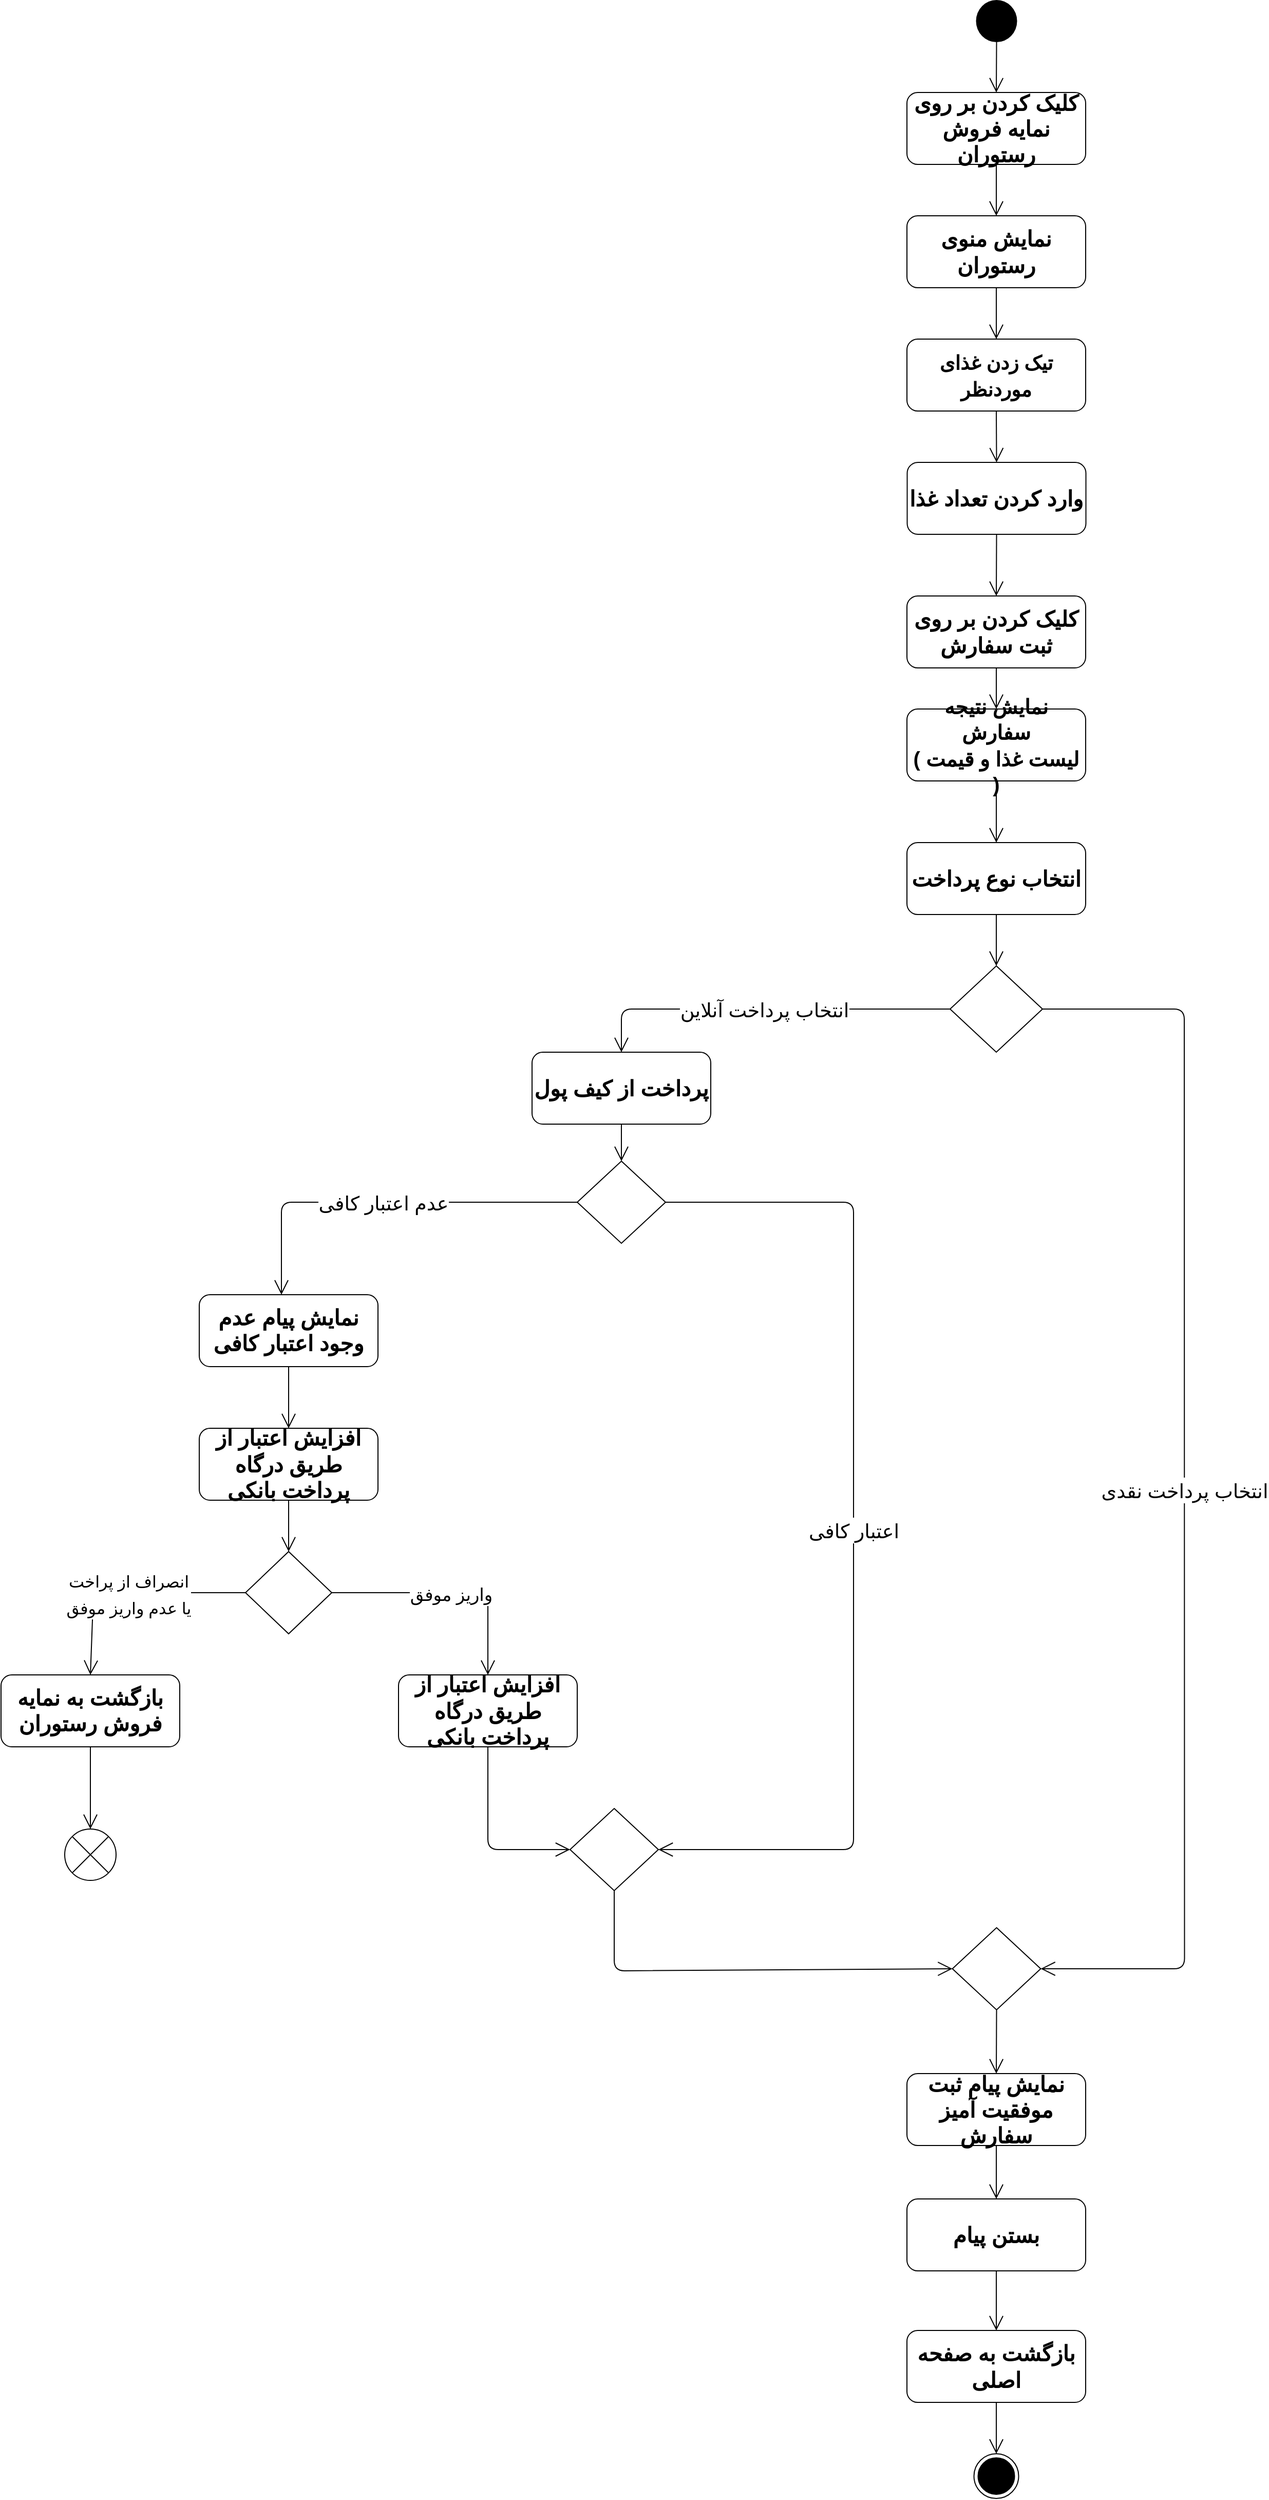 <mxfile version="13.11.0" type="github">
  <diagram name="Page-1" id="e7e014a7-5840-1c2e-5031-d8a46d1fe8dd">
    <mxGraphModel dx="2595" dy="4750" grid="1" gridSize="10" guides="1" tooltips="1" connect="1" arrows="1" fold="1" page="1" pageScale="1" pageWidth="2339" pageHeight="3300" background="#ffffff" math="0" shadow="0">
      <root>
        <mxCell id="0" />
        <mxCell id="1" parent="0" />
        <mxCell id="H85ItWtwwnXYT-WH__-k-42" value="" style="ellipse;fillColor=#000000;strokeColor=none;aspect=fixed;" parent="1" vertex="1">
          <mxGeometry x="1529.25" y="-2790" width="40" height="41.03" as="geometry" />
        </mxCell>
        <mxCell id="H85ItWtwwnXYT-WH__-k-43" value="نمایش منوی رستوران" style="shape=rect;html=1;rounded=1;whiteSpace=wrap;align=center;fontSize=21;fontStyle=1" parent="1" vertex="1">
          <mxGeometry x="1462" y="-2580" width="174" height="70" as="geometry" />
        </mxCell>
        <mxCell id="H85ItWtwwnXYT-WH__-k-44" value="" style="endArrow=open;endFill=1;endSize=12;html=1;fontSize=21;exitX=0.5;exitY=1;exitDx=0;exitDy=0;entryX=0.5;entryY=0;entryDx=0;entryDy=0;" parent="1" source="H85ItWtwwnXYT-WH__-k-42" target="H85ItWtwwnXYT-WH__-k-51" edge="1">
          <mxGeometry width="160" relative="1" as="geometry">
            <mxPoint x="1574" y="-2420" as="sourcePoint" />
            <mxPoint x="1734" y="-2420" as="targetPoint" />
          </mxGeometry>
        </mxCell>
        <mxCell id="H85ItWtwwnXYT-WH__-k-45" value="" style="endArrow=open;endFill=1;endSize=12;html=1;fontSize=21;exitX=0.5;exitY=1;exitDx=0;exitDy=0;entryX=0.5;entryY=0;entryDx=0;entryDy=0;" parent="1" source="H85ItWtwwnXYT-WH__-k-43" target="H85ItWtwwnXYT-WH__-k-47" edge="1">
          <mxGeometry width="160" relative="1" as="geometry">
            <mxPoint x="1548.5" y="-2470" as="sourcePoint" />
            <mxPoint x="1549" y="-2420" as="targetPoint" />
          </mxGeometry>
        </mxCell>
        <mxCell id="H85ItWtwwnXYT-WH__-k-46" value="" style="endArrow=open;endFill=1;endSize=12;html=1;fontSize=21;exitX=0.5;exitY=1;exitDx=0;exitDy=0;entryX=0.5;entryY=0;entryDx=0;entryDy=0;" parent="1" source="H85ItWtwwnXYT-WH__-k-47" target="H85ItWtwwnXYT-WH__-k-63" edge="1">
          <mxGeometry width="160" relative="1" as="geometry">
            <mxPoint x="1549" y="-2340" as="sourcePoint" />
            <mxPoint x="1549" y="-2270" as="targetPoint" />
          </mxGeometry>
        </mxCell>
        <mxCell id="H85ItWtwwnXYT-WH__-k-47" value="&lt;span style=&quot;font-size: 19px&quot;&gt;تیک زدن غذای موردنظر&lt;/span&gt;" style="shape=rect;html=1;rounded=1;whiteSpace=wrap;align=center;fontSize=21;fontStyle=1" parent="1" vertex="1">
          <mxGeometry x="1462" y="-2460" width="174" height="70" as="geometry" />
        </mxCell>
        <mxCell id="H85ItWtwwnXYT-WH__-k-48" value="" style="ellipse;html=1;shape=endState;fillColor=#000000;strokeColor=#000000;aspect=fixed;" parent="1" vertex="1">
          <mxGeometry x="1527.25" y="-402" width="43.5" height="43.5" as="geometry" />
        </mxCell>
        <mxCell id="H85ItWtwwnXYT-WH__-k-49" value="&lt;font style=&quot;font-size: 21px&quot;&gt;کلیک کردن بر روی ثبت سفارش&lt;/font&gt;" style="shape=rect;html=1;rounded=1;whiteSpace=wrap;align=center;fontSize=21;fontStyle=1" parent="1" vertex="1">
          <mxGeometry x="1462" y="-2210" width="174" height="70" as="geometry" />
        </mxCell>
        <mxCell id="H85ItWtwwnXYT-WH__-k-50" value="&lt;font style=&quot;font-size: 19px&quot;&gt;انتخاب پرداخت آنلاین&lt;/font&gt;" style="endArrow=open;endFill=1;endSize=12;html=1;fontSize=21;exitX=0;exitY=0.5;exitDx=0;exitDy=0;entryX=0.5;entryY=0;entryDx=0;entryDy=0;" parent="1" source="H85ItWtwwnXYT-WH__-k-59" target="H85ItWtwwnXYT-WH__-k-55" edge="1">
          <mxGeometry width="160" relative="1" as="geometry">
            <mxPoint x="1462" y="-1808" as="sourcePoint" />
            <mxPoint x="1887" y="-2070" as="targetPoint" />
            <Array as="points">
              <mxPoint x="1184" y="-1808" />
            </Array>
          </mxGeometry>
        </mxCell>
        <mxCell id="H85ItWtwwnXYT-WH__-k-51" value="کلیک کردن بر روی نمایه فروش رستوران" style="shape=rect;html=1;rounded=1;whiteSpace=wrap;align=center;fontSize=21;fontStyle=1" parent="1" vertex="1">
          <mxGeometry x="1462" y="-2700" width="174" height="70" as="geometry" />
        </mxCell>
        <mxCell id="H85ItWtwwnXYT-WH__-k-52" value="" style="endArrow=open;endFill=1;endSize=12;html=1;fontSize=21;exitX=0.5;exitY=1;exitDx=0;exitDy=0;entryX=0.5;entryY=0;entryDx=0;entryDy=0;" parent="1" source="H85ItWtwwnXYT-WH__-k-51" target="H85ItWtwwnXYT-WH__-k-43" edge="1">
          <mxGeometry width="160" relative="1" as="geometry">
            <mxPoint x="1559" y="-2748.97" as="sourcePoint" />
            <mxPoint x="1559" y="-2690" as="targetPoint" />
          </mxGeometry>
        </mxCell>
        <mxCell id="H85ItWtwwnXYT-WH__-k-53" value="&lt;span style=&quot;font-size: 20px&quot;&gt;نمایش نتیجه سفارش&lt;br&gt;( لیست غذا و قیمت )&lt;br&gt;&lt;/span&gt;" style="shape=rect;html=1;rounded=1;whiteSpace=wrap;align=center;fontSize=21;fontStyle=1" parent="1" vertex="1">
          <mxGeometry x="1462" y="-2100" width="174" height="70" as="geometry" />
        </mxCell>
        <mxCell id="H85ItWtwwnXYT-WH__-k-54" value="&lt;font style=&quot;font-size: 21px&quot;&gt;انتخاب نوع پرداخت&lt;/font&gt;" style="shape=rect;html=1;rounded=1;whiteSpace=wrap;align=center;fontSize=21;fontStyle=1" parent="1" vertex="1">
          <mxGeometry x="1462" y="-1970" width="174" height="70" as="geometry" />
        </mxCell>
        <mxCell id="H85ItWtwwnXYT-WH__-k-55" value="&lt;font style=&quot;font-size: 21px&quot;&gt;پرداخت از کیف پول&lt;/font&gt;" style="shape=rect;html=1;rounded=1;whiteSpace=wrap;align=center;fontSize=21;fontStyle=1" parent="1" vertex="1">
          <mxGeometry x="1097" y="-1766" width="174" height="70" as="geometry" />
        </mxCell>
        <mxCell id="H85ItWtwwnXYT-WH__-k-56" value="" style="endArrow=open;endFill=1;endSize=12;html=1;fontSize=21;exitX=0.5;exitY=1;exitDx=0;exitDy=0;entryX=0.5;entryY=0;entryDx=0;entryDy=0;" parent="1" source="H85ItWtwwnXYT-WH__-k-53" target="H85ItWtwwnXYT-WH__-k-54" edge="1">
          <mxGeometry width="160" relative="1" as="geometry">
            <mxPoint x="1929.0" y="-2090" as="sourcePoint" />
            <mxPoint x="1939" y="-2030" as="targetPoint" />
          </mxGeometry>
        </mxCell>
        <mxCell id="H85ItWtwwnXYT-WH__-k-58" value="" style="endArrow=open;endFill=1;endSize=12;html=1;fontSize=21;exitX=0.5;exitY=1;exitDx=0;exitDy=0;entryX=0.5;entryY=0;entryDx=0;entryDy=0;" parent="1" source="H85ItWtwwnXYT-WH__-k-49" target="H85ItWtwwnXYT-WH__-k-53" edge="1">
          <mxGeometry width="160" relative="1" as="geometry">
            <mxPoint x="1579.0" y="-2119" as="sourcePoint" />
            <mxPoint x="1559" y="-2000" as="targetPoint" />
          </mxGeometry>
        </mxCell>
        <mxCell id="H85ItWtwwnXYT-WH__-k-59" value="" style="rhombus;" parent="1" vertex="1">
          <mxGeometry x="1504" y="-1850" width="90" height="84" as="geometry" />
        </mxCell>
        <mxCell id="H85ItWtwwnXYT-WH__-k-62" value="" style="endArrow=open;endFill=1;endSize=12;html=1;fontSize=21;exitX=0.5;exitY=1;exitDx=0;exitDy=0;entryX=0.5;entryY=0;entryDx=0;entryDy=0;" parent="1" source="H85ItWtwwnXYT-WH__-k-54" target="H85ItWtwwnXYT-WH__-k-59" edge="1">
          <mxGeometry width="160" relative="1" as="geometry">
            <mxPoint x="1548" y="-1850" as="sourcePoint" />
            <mxPoint x="1548" y="-1780" as="targetPoint" />
          </mxGeometry>
        </mxCell>
        <mxCell id="H85ItWtwwnXYT-WH__-k-63" value="&lt;font style=&quot;font-size: 21px&quot;&gt;وارد کردن تعداد غذا&lt;/font&gt;" style="shape=rect;html=1;rounded=1;whiteSpace=wrap;align=center;fontSize=21;fontStyle=1" parent="1" vertex="1">
          <mxGeometry x="1462.25" y="-2340" width="174" height="70" as="geometry" />
        </mxCell>
        <mxCell id="H85ItWtwwnXYT-WH__-k-65" value="" style="endArrow=open;endFill=1;endSize=12;html=1;fontSize=21;exitX=0.5;exitY=1;exitDx=0;exitDy=0;entryX=0.5;entryY=0;entryDx=0;entryDy=0;" parent="1" source="H85ItWtwwnXYT-WH__-k-63" target="H85ItWtwwnXYT-WH__-k-49" edge="1">
          <mxGeometry width="160" relative="1" as="geometry">
            <mxPoint x="1559" y="-2360" as="sourcePoint" />
            <mxPoint x="1559" y="-2310" as="targetPoint" />
          </mxGeometry>
        </mxCell>
        <mxCell id="H85ItWtwwnXYT-WH__-k-73" value="&lt;font style=&quot;font-size: 19px&quot;&gt;انتخاب پرداخت نقدی&lt;/font&gt;" style="endArrow=open;endFill=1;endSize=12;html=1;fontSize=21;entryX=1;entryY=0.5;entryDx=0;entryDy=0;exitX=1;exitY=0.5;exitDx=0;exitDy=0;" parent="1" source="H85ItWtwwnXYT-WH__-k-59" target="H85ItWtwwnXYT-WH__-k-74" edge="1">
          <mxGeometry width="160" relative="1" as="geometry">
            <mxPoint x="1600" y="-1850" as="sourcePoint" />
            <mxPoint x="1723.25" y="-1404" as="targetPoint" />
            <Array as="points">
              <mxPoint x="1732" y="-1808" />
              <mxPoint x="1732.25" y="-874" />
            </Array>
          </mxGeometry>
        </mxCell>
        <mxCell id="H85ItWtwwnXYT-WH__-k-74" value="" style="rhombus;" parent="1" vertex="1">
          <mxGeometry x="1506.25" y="-914" width="86" height="80" as="geometry" />
        </mxCell>
        <mxCell id="H85ItWtwwnXYT-WH__-k-76" value="" style="endArrow=open;endFill=1;endSize=12;html=1;fontSize=21;exitX=0.5;exitY=1;exitDx=0;exitDy=0;entryX=0.5;entryY=0;entryDx=0;entryDy=0;" parent="1" source="H85ItWtwwnXYT-WH__-k-55" target="H85ItWtwwnXYT-WH__-k-83" edge="1">
          <mxGeometry width="160" relative="1" as="geometry">
            <mxPoint x="1447" y="-1766" as="sourcePoint" />
            <mxPoint x="1184" y="-1630" as="targetPoint" />
          </mxGeometry>
        </mxCell>
        <mxCell id="H85ItWtwwnXYT-WH__-k-79" value="" style="endArrow=open;endFill=1;endSize=12;html=1;fontSize=21;exitX=0.5;exitY=1;exitDx=0;exitDy=0;entryX=0.5;entryY=0;entryDx=0;entryDy=0;" parent="1" source="H85ItWtwwnXYT-WH__-k-74" target="dOI7C4SFHiKhkWWQgYbi-30" edge="1">
          <mxGeometry width="160" relative="1" as="geometry">
            <mxPoint x="1706.25" y="-1045.0" as="sourcePoint" />
            <mxPoint x="1549.25" y="-814.0" as="targetPoint" />
            <Array as="points" />
          </mxGeometry>
        </mxCell>
        <mxCell id="H85ItWtwwnXYT-WH__-k-83" value="" style="rhombus;" parent="1" vertex="1">
          <mxGeometry x="1141" y="-1660" width="86" height="80" as="geometry" />
        </mxCell>
        <mxCell id="H85ItWtwwnXYT-WH__-k-84" value="&lt;font style=&quot;font-size: 19px&quot;&gt;اعتبار کافی&lt;/font&gt;" style="endArrow=open;endFill=1;endSize=12;html=1;fontSize=21;exitX=1;exitY=0.5;exitDx=0;exitDy=0;entryX=1;entryY=0.5;entryDx=0;entryDy=0;" parent="1" source="H85ItWtwwnXYT-WH__-k-83" target="H85ItWtwwnXYT-WH__-k-98" edge="1">
          <mxGeometry width="160" relative="1" as="geometry">
            <mxPoint x="1141" y="-1620" as="sourcePoint" />
            <mxPoint x="1410" y="-1010" as="targetPoint" />
            <Array as="points">
              <mxPoint x="1410" y="-1620" />
              <mxPoint x="1410" y="-990" />
            </Array>
          </mxGeometry>
        </mxCell>
        <mxCell id="H85ItWtwwnXYT-WH__-k-85" value="&lt;font style=&quot;font-size: 19px&quot;&gt;عدم اعتبار کافی&lt;/font&gt;" style="endArrow=open;endFill=1;endSize=12;html=1;fontSize=21;exitX=0;exitY=0.5;exitDx=0;exitDy=0;" parent="1" source="H85ItWtwwnXYT-WH__-k-83" edge="1">
          <mxGeometry width="160" relative="1" as="geometry">
            <mxPoint x="773" y="-1600" as="sourcePoint" />
            <mxPoint x="853" y="-1530" as="targetPoint" />
            <Array as="points">
              <mxPoint x="853" y="-1620" />
            </Array>
          </mxGeometry>
        </mxCell>
        <mxCell id="H85ItWtwwnXYT-WH__-k-92" value="&lt;font style=&quot;font-size: 21px&quot;&gt;نمایش پیام عدم وجود اعتبار کافی&lt;/font&gt;&lt;span style=&quot;font-size: 19px&quot;&gt;&lt;br&gt;&lt;/span&gt;" style="shape=rect;html=1;rounded=1;whiteSpace=wrap;align=center;fontSize=21;fontStyle=1" parent="1" vertex="1">
          <mxGeometry x="773" y="-1530" width="174" height="70" as="geometry" />
        </mxCell>
        <mxCell id="H85ItWtwwnXYT-WH__-k-97" value="" style="endArrow=open;endFill=1;endSize=12;html=1;fontSize=21;exitX=0.5;exitY=1;exitDx=0;exitDy=0;entryX=0;entryY=0.5;entryDx=0;entryDy=0;" parent="1" source="dOI7C4SFHiKhkWWQgYbi-3" edge="1" target="dOI7C4SFHiKhkWWQgYbi-7">
          <mxGeometry width="160" relative="1" as="geometry">
            <mxPoint x="857.0" y="-1460.0" as="sourcePoint" />
            <mxPoint x="896" y="-1390" as="targetPoint" />
          </mxGeometry>
        </mxCell>
        <mxCell id="H85ItWtwwnXYT-WH__-k-98" value="" style="rhombus;" parent="1" vertex="1">
          <mxGeometry x="1134" y="-1030" width="86" height="80" as="geometry" />
        </mxCell>
        <mxCell id="H85ItWtwwnXYT-WH__-k-101" value="&lt;font style=&quot;font-size: 21px&quot;&gt;بازگشت به صفحه اصلی&lt;/font&gt;" style="shape=rect;html=1;rounded=1;whiteSpace=wrap;align=center;fontSize=21;fontStyle=1" parent="1" vertex="1">
          <mxGeometry x="1462" y="-522" width="174" height="70" as="geometry" />
        </mxCell>
        <mxCell id="H85ItWtwwnXYT-WH__-k-102" value="&lt;font style=&quot;font-size: 21px&quot;&gt;بستن پیام&lt;/font&gt;&lt;span style=&quot;font-size: 19px&quot;&gt;&lt;br&gt;&lt;/span&gt;" style="shape=rect;html=1;rounded=1;whiteSpace=wrap;align=center;fontSize=21;fontStyle=1" parent="1" vertex="1">
          <mxGeometry x="1462" y="-650" width="174" height="70" as="geometry" />
        </mxCell>
        <mxCell id="H85ItWtwwnXYT-WH__-k-103" value="" style="endArrow=open;endFill=1;endSize=12;html=1;fontSize=21;exitX=0.5;exitY=1;exitDx=0;exitDy=0;entryX=0.5;entryY=0;entryDx=0;entryDy=0;" parent="1" source="H85ItWtwwnXYT-WH__-k-102" target="H85ItWtwwnXYT-WH__-k-101" edge="1">
          <mxGeometry width="160" relative="1" as="geometry">
            <mxPoint x="1559" y="-642.0" as="sourcePoint" />
            <mxPoint x="1559" y="-602.0" as="targetPoint" />
            <Array as="points" />
          </mxGeometry>
        </mxCell>
        <mxCell id="H85ItWtwwnXYT-WH__-k-106" value="" style="endArrow=open;endFill=1;endSize=12;html=1;fontSize=21;exitX=0.5;exitY=1;exitDx=0;exitDy=0;entryX=0.5;entryY=0;entryDx=0;entryDy=0;" parent="1" source="H85ItWtwwnXYT-WH__-k-101" target="H85ItWtwwnXYT-WH__-k-48" edge="1">
          <mxGeometry width="160" relative="1" as="geometry">
            <mxPoint x="1559" y="-552.0" as="sourcePoint" />
            <mxPoint x="1559" y="-502.0" as="targetPoint" />
            <Array as="points" />
          </mxGeometry>
        </mxCell>
        <mxCell id="dOI7C4SFHiKhkWWQgYbi-3" value="&lt;font style=&quot;font-size: 21px&quot;&gt;افزایش اعتبار از طریق درگاه پرداخت بانکی&lt;/font&gt;&lt;span style=&quot;font-size: 19px&quot;&gt;&lt;br&gt;&lt;/span&gt;" style="shape=rect;html=1;rounded=1;whiteSpace=wrap;align=center;fontSize=21;fontStyle=1" vertex="1" parent="1">
          <mxGeometry x="773" y="-1400" width="174" height="70" as="geometry" />
        </mxCell>
        <mxCell id="dOI7C4SFHiKhkWWQgYbi-4" value="" style="endArrow=open;endFill=1;endSize=12;html=1;fontSize=21;exitX=0.5;exitY=1;exitDx=0;exitDy=0;" edge="1" parent="1" source="H85ItWtwwnXYT-WH__-k-92" target="dOI7C4SFHiKhkWWQgYbi-3">
          <mxGeometry width="160" relative="1" as="geometry">
            <mxPoint x="860" y="-1460" as="sourcePoint" />
            <mxPoint x="896" y="-1390" as="targetPoint" />
            <Array as="points" />
          </mxGeometry>
        </mxCell>
        <mxCell id="dOI7C4SFHiKhkWWQgYbi-7" value="" style="rhombus;direction=south;" vertex="1" parent="1">
          <mxGeometry x="818" y="-1280" width="84" height="80" as="geometry" />
        </mxCell>
        <mxCell id="dOI7C4SFHiKhkWWQgYbi-8" value="&lt;font style=&quot;font-size: 17px&quot;&gt;واریز موفق&lt;/font&gt;" style="endArrow=open;endFill=1;endSize=12;html=1;fontSize=21;exitX=0.5;exitY=0;exitDx=0;exitDy=0;entryX=0.5;entryY=0;entryDx=0;entryDy=0;" edge="1" parent="1" source="dOI7C4SFHiKhkWWQgYbi-7" target="dOI7C4SFHiKhkWWQgYbi-10">
          <mxGeometry width="160" relative="1" as="geometry">
            <mxPoint x="1214" y="-1240" as="sourcePoint" />
            <mxPoint x="1126" y="-1190" as="targetPoint" />
            <Array as="points">
              <mxPoint x="1054" y="-1240" />
            </Array>
          </mxGeometry>
        </mxCell>
        <mxCell id="dOI7C4SFHiKhkWWQgYbi-9" value="&lt;font style=&quot;font-size: 16px&quot;&gt;&lt;font style=&quot;font-size: 16px&quot;&gt;انصراف&lt;/font&gt; &lt;font style=&quot;font-size: 16px&quot;&gt;از پراخت&lt;br&gt;یا عدم واریز موفق&lt;/font&gt;&lt;/font&gt;" style="endArrow=open;endFill=1;endSize=12;html=1;fontSize=21;exitX=0.5;exitY=1;exitDx=0;exitDy=0;entryX=0.5;entryY=0;entryDx=0;entryDy=0;" edge="1" parent="1" source="dOI7C4SFHiKhkWWQgYbi-7" target="dOI7C4SFHiKhkWWQgYbi-11">
          <mxGeometry width="160" relative="1" as="geometry">
            <mxPoint x="778" y="-1240" as="sourcePoint" />
            <mxPoint x="664" y="-1180" as="targetPoint" />
            <Array as="points">
              <mxPoint x="670" y="-1240" />
            </Array>
          </mxGeometry>
        </mxCell>
        <mxCell id="dOI7C4SFHiKhkWWQgYbi-10" value="&lt;font style=&quot;font-size: 21px&quot;&gt;افزایش اعتبار از طریق درگاه پرداخت بانکی&lt;/font&gt;&lt;span style=&quot;font-size: 19px&quot;&gt;&lt;br&gt;&lt;/span&gt;" style="shape=rect;html=1;rounded=1;whiteSpace=wrap;align=center;fontSize=21;fontStyle=1" vertex="1" parent="1">
          <mxGeometry x="967" y="-1160" width="174" height="70" as="geometry" />
        </mxCell>
        <mxCell id="dOI7C4SFHiKhkWWQgYbi-11" value="&lt;font style=&quot;font-size: 21px&quot;&gt;بازگشت به نمایه فروش رستوران&lt;/font&gt;&lt;span style=&quot;font-size: 19px&quot;&gt;&lt;br&gt;&lt;/span&gt;" style="shape=rect;html=1;rounded=1;whiteSpace=wrap;align=center;fontSize=21;fontStyle=1" vertex="1" parent="1">
          <mxGeometry x="580" y="-1160" width="174" height="70" as="geometry" />
        </mxCell>
        <mxCell id="dOI7C4SFHiKhkWWQgYbi-13" value="" style="endArrow=open;endFill=1;endSize=12;html=1;fontSize=21;entryX=0;entryY=0.5;entryDx=0;entryDy=0;exitX=0.5;exitY=1;exitDx=0;exitDy=0;" edge="1" parent="1" source="dOI7C4SFHiKhkWWQgYbi-10" target="H85ItWtwwnXYT-WH__-k-98">
          <mxGeometry width="160" relative="1" as="geometry">
            <mxPoint x="760" y="-810" as="sourcePoint" />
            <mxPoint x="931.57" y="-1028.88" as="targetPoint" />
            <Array as="points">
              <mxPoint x="1054" y="-990" />
            </Array>
          </mxGeometry>
        </mxCell>
        <mxCell id="dOI7C4SFHiKhkWWQgYbi-16" value="" style="shape=sumEllipse;perimeter=ellipsePerimeter;whiteSpace=wrap;html=1;backgroundOutline=1;aspect=fixed;" vertex="1" parent="1">
          <mxGeometry x="642" y="-1010" width="50" height="50" as="geometry" />
        </mxCell>
        <mxCell id="dOI7C4SFHiKhkWWQgYbi-17" value="" style="endArrow=open;endFill=1;endSize=12;html=1;fontSize=21;entryX=0.5;entryY=0;entryDx=0;entryDy=0;exitX=0.5;exitY=1;exitDx=0;exitDy=0;" edge="1" parent="1" source="dOI7C4SFHiKhkWWQgYbi-11" target="dOI7C4SFHiKhkWWQgYbi-16">
          <mxGeometry width="160" relative="1" as="geometry">
            <mxPoint x="740" y="-790" as="sourcePoint" />
            <mxPoint x="831" y="-830" as="targetPoint" />
            <Array as="points" />
          </mxGeometry>
        </mxCell>
        <mxCell id="dOI7C4SFHiKhkWWQgYbi-19" value="" style="endArrow=open;endFill=1;endSize=12;html=1;fontSize=21;entryX=0;entryY=0.5;entryDx=0;entryDy=0;exitX=0.5;exitY=1;exitDx=0;exitDy=0;" edge="1" parent="1" source="H85ItWtwwnXYT-WH__-k-98" target="H85ItWtwwnXYT-WH__-k-74">
          <mxGeometry width="160" relative="1" as="geometry">
            <mxPoint x="1177" y="-1022" as="sourcePoint" />
            <mxPoint x="1177" y="-932" as="targetPoint" />
            <Array as="points">
              <mxPoint x="1177" y="-872" />
            </Array>
          </mxGeometry>
        </mxCell>
        <mxCell id="dOI7C4SFHiKhkWWQgYbi-30" value="&lt;font style=&quot;font-size: 21px&quot;&gt;نمایش پیام ثبت موفقیت آمیز سفارش&lt;/font&gt;" style="shape=rect;html=1;rounded=1;whiteSpace=wrap;align=center;fontSize=21;fontStyle=1" vertex="1" parent="1">
          <mxGeometry x="1462" y="-772" width="174" height="70" as="geometry" />
        </mxCell>
        <mxCell id="dOI7C4SFHiKhkWWQgYbi-31" value="" style="endArrow=open;endFill=1;endSize=12;html=1;fontSize=21;exitX=0.5;exitY=1;exitDx=0;exitDy=0;entryX=0.5;entryY=0;entryDx=0;entryDy=0;" edge="1" parent="1" source="dOI7C4SFHiKhkWWQgYbi-30" target="H85ItWtwwnXYT-WH__-k-102">
          <mxGeometry width="160" relative="1" as="geometry">
            <mxPoint x="1559.25" y="-824" as="sourcePoint" />
            <mxPoint x="1385.25" y="-752" as="targetPoint" />
            <Array as="points" />
          </mxGeometry>
        </mxCell>
      </root>
    </mxGraphModel>
  </diagram>
</mxfile>
